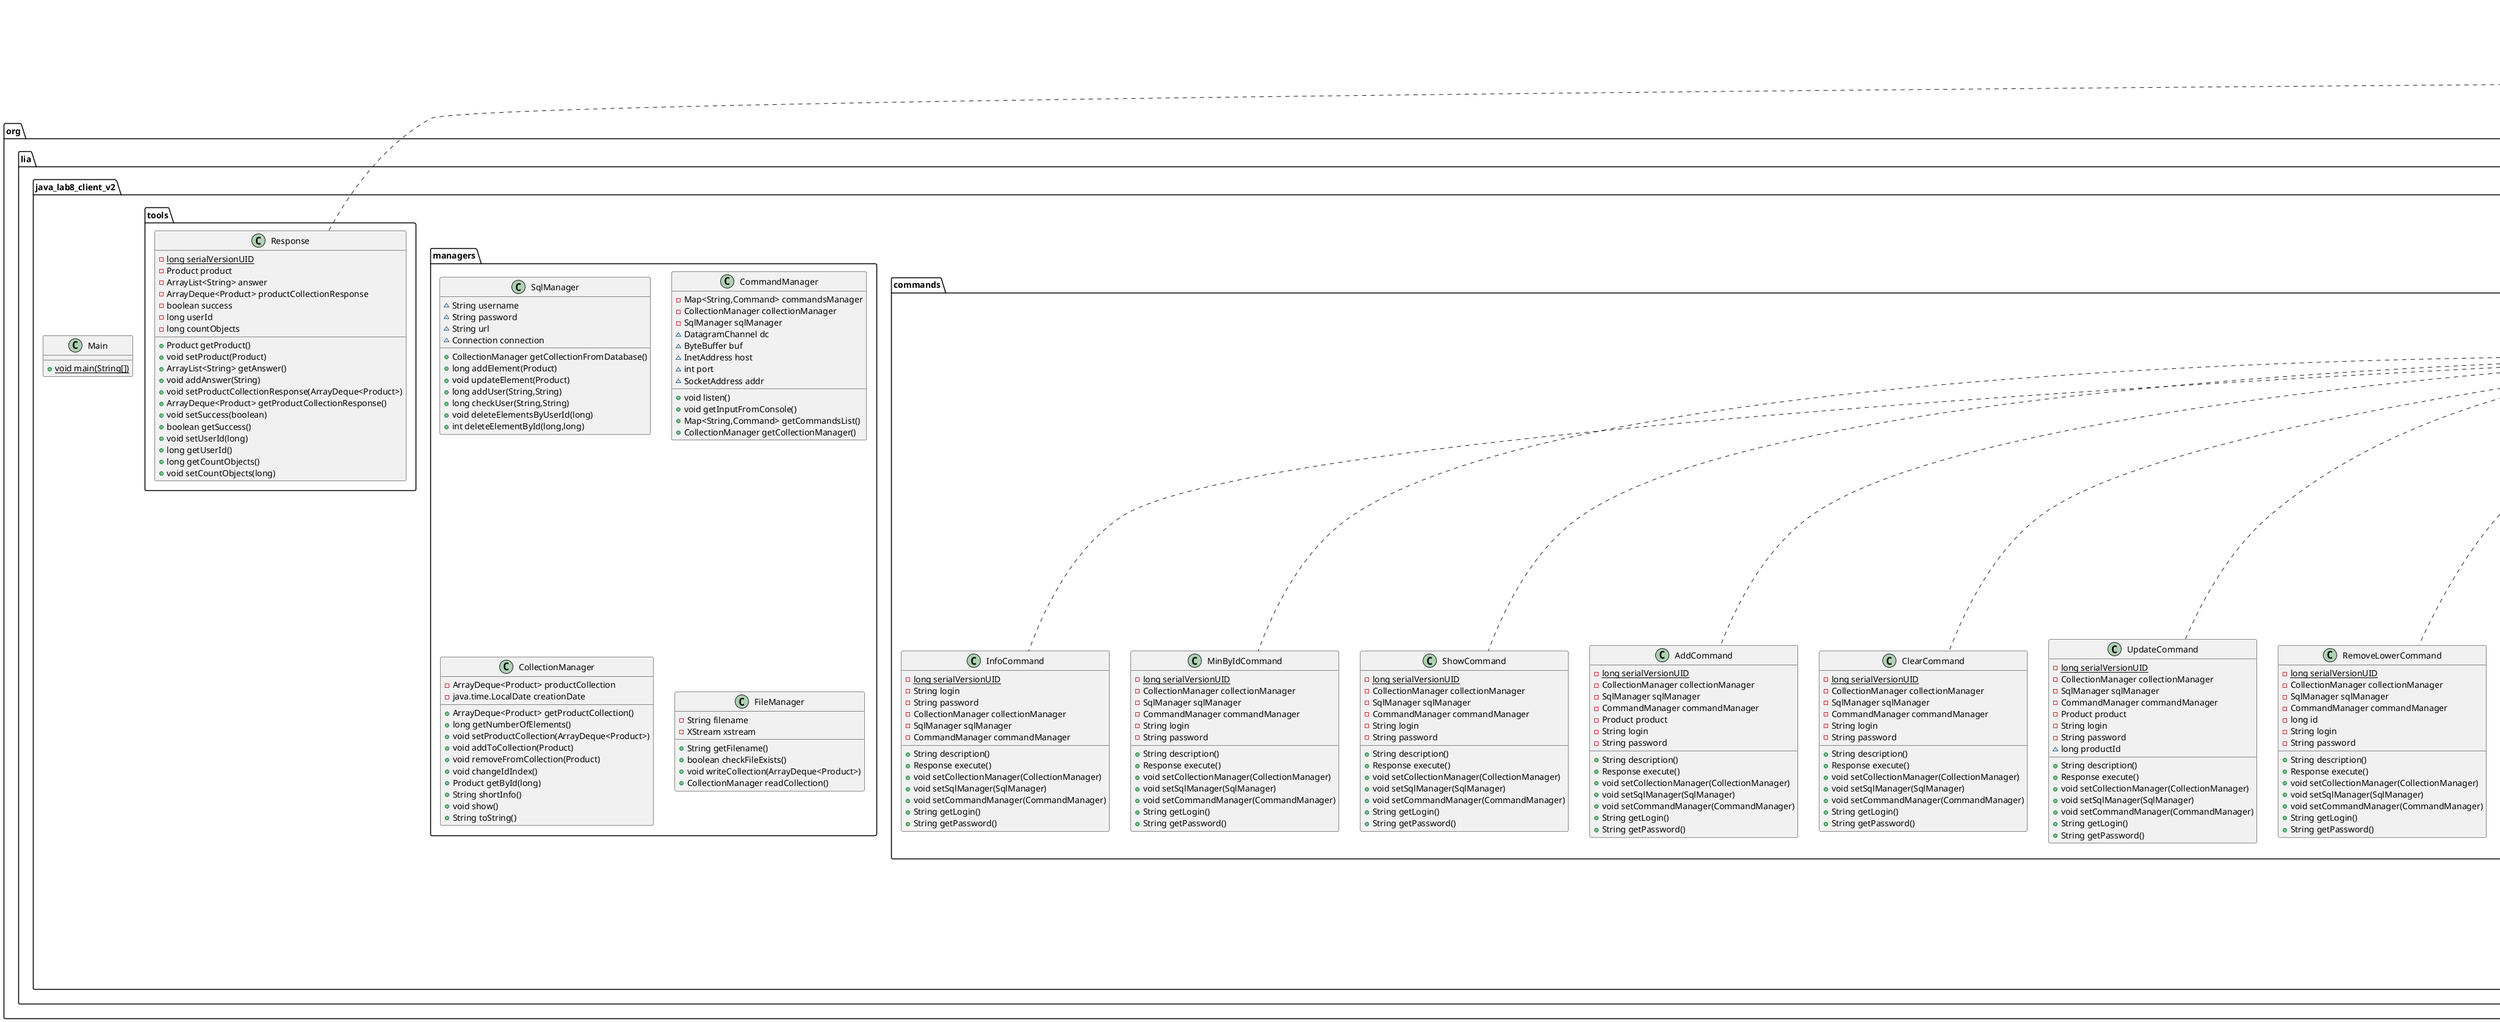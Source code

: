 @startuml
class org.lia.java_lab8_client_v2.multithreading.SendRequest {
~ GetRequest request
+ void run()
}


interface org.lia.java_lab8_client_v2.commands.Command {
~ Response execute()
~ void setCollectionManager(CollectionManager)
~ void setSqlManager(SqlManager)
~ void setCommandManager(CommandManager)
~ String description()
+ String getLogin()
+ String getPassword()
}

class org.lia.java_lab8_client_v2.models.Coordinates {
- {static} long serialVersionUID
- long x
- double y
+ long getX()
+ double getY()
+ void setX(long)
+ void setY(double)
+ boolean equals(Object)
+ int hashCode()
+ String toString()
}


class org.lia.java_lab8_client_v2.commands.MinByIdCommand {
- {static} long serialVersionUID
- CollectionManager collectionManager
- SqlManager sqlManager
- CommandManager commandManager
- String login
- String password
+ String description()
+ Response execute()
+ void setCollectionManager(CollectionManager)
+ void setSqlManager(SqlManager)
+ void setCommandManager(CommandManager)
+ String getLogin()
+ String getPassword()
}


class org.lia.java_lab8_client_v2.managers.SqlManager {
~ String username
~ String password
~ String url
~ Connection connection
+ CollectionManager getCollectionFromDatabase()
+ long addElement(Product)
+ void updateElement(Product)
+ long addUser(String,String)
+ long checkUser(String,String)
+ void deleteElementsByUserId(long)
+ int deleteElementById(long,long)
}


class org.lia.java_lab8_client_v2.commands.ShowCommand {
- {static} long serialVersionUID
- CollectionManager collectionManager
- SqlManager sqlManager
- CommandManager commandManager
- String login
- String password
+ String description()
+ Response execute()
+ void setCollectionManager(CollectionManager)
+ void setSqlManager(SqlManager)
+ void setCommandManager(CommandManager)
+ String getLogin()
+ String getPassword()
}


class org.lia.java_lab8_client_v2.models.Organization {
- {static} long serialVersionUID
- Long id
- String name
- String fullName
- Integer employeesCount
- {static} Long currentId
+ Long getId()
+ void setId(Long)
+ String getName()
+ void setName(String)
+ String getFullName()
+ void setFullName(String)
+ Integer getEmployeesCount()
+ void setEmployeesCount(Integer)
+ {static} void updateId(long)
+ boolean equals(Object)
+ int hashCode()
+ String toString()
+ int compareTo(Organization)
}


class org.lia.java_lab8_client_v2.models.Product {
- {static} long serialVersionUID
- long id
- String name
- Coordinates coordinates
- java.sql.Date creationDate
- Integer price
- String partNumber
- Integer manufactureCost
- UnitOfMeasure unitOfMeasure
- Organization manufacturer
- long userId
+ void setup()
+ void setId(long)
+ long getId()
+ String getName()
+ void setName(String)
+ Coordinates getCoordinates()
+ void setCoordinates(Coordinates)
+ Date getCreationDate()
+ void setCreationDate(Date)
+ Integer getPrice()
+ void setPrice(Integer)
+ String getPartNumber()
+ void setPartNumber(String)
+ Integer getManufactureCost()
+ void setManufactureCost(Integer)
+ UnitOfMeasure getUnitOfMeasure()
+ void setUnitOfMeasure(UnitOfMeasure)
+ Organization getManufacturer()
+ void setManufacturer(Organization)
+ void setUserId(long)
+ long getUserId()
+ boolean equals(Object)
+ int hashCode()
+ String toString()
+ int compareTo(Product)
}


class org.lia.java_lab8_client_v2.multithreading.GetRequest {
~ ByteBuffer buf
~ DatagramChannel dc
~ CollectionManager collectionManager
~ SqlManager sqlManager
~ CommandManager commandManager
~ Command command
~ Response response
~ WorkRequest working
~ SendRequest answer
~ SocketAddress address
~ ExecutorService executor
+ void run()
}


class org.lia.java_lab8_client_v2.commands.AddCommand {
- {static} long serialVersionUID
- CollectionManager collectionManager
- SqlManager sqlManager
- CommandManager commandManager
- Product product
- String login
- String password
+ String description()
+ Response execute()
+ void setCollectionManager(CollectionManager)
+ void setSqlManager(SqlManager)
+ void setCommandManager(CommandManager)
+ String getLogin()
+ String getPassword()
}


class org.lia.java_lab8_client_v2.commands.ClearCommand {
- {static} long serialVersionUID
- CollectionManager collectionManager
- SqlManager sqlManager
- CommandManager commandManager
- String login
- String password
+ String description()
+ Response execute()
+ void setCollectionManager(CollectionManager)
+ void setSqlManager(SqlManager)
+ void setCommandManager(CommandManager)
+ String getLogin()
+ String getPassword()
}


class org.lia.java_lab8_client_v2.commands.UpdateCommand {
- {static} long serialVersionUID
- CollectionManager collectionManager
- SqlManager sqlManager
- CommandManager commandManager
- Product product
- String login
- String password
~ long productId
+ String description()
+ Response execute()
+ void setCollectionManager(CollectionManager)
+ void setSqlManager(SqlManager)
+ void setCommandManager(CommandManager)
+ String getLogin()
+ String getPassword()
}


class org.lia.java_lab8_client_v2.tools.Response {
- {static} long serialVersionUID
- Product product
- ArrayList<String> answer
- ArrayDeque<Product> productCollectionResponse
- boolean success
- long userId
- long countObjects
+ Product getProduct()
+ void setProduct(Product)
+ ArrayList<String> getAnswer()
+ void addAnswer(String)
+ void setProductCollectionResponse(ArrayDeque<Product>)
+ ArrayDeque<Product> getProductCollectionResponse()
+ void setSuccess(boolean)
+ boolean getSuccess()
+ void setUserId(long)
+ long getUserId()
+ long getCountObjects()
+ void setCountObjects(long)
}


class org.lia.java_lab8_client_v2.commands.RemoveLowerCommand {
- {static} long serialVersionUID
- CollectionManager collectionManager
- SqlManager sqlManager
- CommandManager commandManager
- long id
- String login
- String password
+ String description()
+ Response execute()
+ void setCollectionManager(CollectionManager)
+ void setSqlManager(SqlManager)
+ void setCommandManager(CommandManager)
+ String getLogin()
+ String getPassword()
}


class org.lia.java_lab8_client_v2.commands.PrintFieldAscendingManufacturerCommand {
- {static} long serialVersionUID
- CollectionManager collectionManager
- SqlManager sqlManager
- CommandManager commandManager
- String login
- String password
+ String description()
+ Response execute()
+ void setCollectionManager(CollectionManager)
+ void setSqlManager(SqlManager)
+ void setCommandManager(CommandManager)
+ String getLogin()
+ String getPassword()
}


enum org.lia.java_lab8_client_v2.models.UnitOfMeasure {
+  CENTIMETERS
+  SQUARE_METERS
+  MILLILITERS
+  GRAMS
}

class org.lia.java_lab8_client_v2.managers.CommandManager {
- Map<String,Command> commandsManager
- CollectionManager collectionManager
- SqlManager sqlManager
~ DatagramChannel dc
~ ByteBuffer buf
~ InetAddress host
~ int port
~ SocketAddress addr
+ void listen()
+ void getInputFromConsole()
+ Map<String,Command> getCommandsList()
+ CollectionManager getCollectionManager()
}


class org.lia.java_lab8_client_v2.managers.CollectionManager {
- ArrayDeque<Product> productCollection
- java.time.LocalDate creationDate
+ ArrayDeque<Product> getProductCollection()
+ long getNumberOfElements()
+ void setProductCollection(ArrayDeque<Product>)
+ void addToCollection(Product)
+ void removeFromCollection(Product)
+ void changeIdIndex()
+ Product getById(long)
+ String shortInfo()
+ void show()
+ String toString()
}


class org.lia.java_lab8_client_v2.managers.FileManager {
- String filename
- XStream xstream
+ String getFilename()
+ boolean checkFileExists()
+ void writeCollection(ArrayDeque<Product>)
+ CollectionManager readCollection()
}


class org.lia.java_lab8_client_v2.multithreading.WorkRequest {
~ GetRequest request
+ void run()
}


class org.lia.java_lab8_client_v2.Main {
+ {static} void main(String[])
}

class org.lia.java_lab8_client_v2.commands.AddIfMaxCommand {
- {static} long serialVersionUID
- CollectionManager collectionManager
- SqlManager sqlManager
- CommandManager commandManager
- Product product
- String login
- String password
+ String description()
+ Response execute()
+ void setCollectionManager(CollectionManager)
+ void setSqlManager(SqlManager)
+ void setCommandManager(CommandManager)
+ String getLogin()
+ String getPassword()
}


class org.lia.java_lab8_client_v2.commands.GetByIdCommand {
- {static} long serialVersionUID
- CollectionManager collectionManager
- SqlManager sqlManager
- CommandManager commandManager
- long id
- String login
- String password
+ String description()
+ Response execute()
+ void setCollectionManager(CollectionManager)
+ void setSqlManager(SqlManager)
+ void setCommandManager(CommandManager)
+ String getLogin()
+ String getPassword()
}


class org.lia.java_lab8_client_v2.commands.RemoveHeadCommand {
- {static} long serialVersionUID
- CollectionManager collectionManager
- SqlManager sqlManager
- CommandManager commandManager
- String login
- String password
+ String description()
+ Response execute()
+ void setCollectionManager(CollectionManager)
+ void setSqlManager(SqlManager)
+ void setCommandManager(CommandManager)
+ String getLogin()
+ String getPassword()
}


class org.lia.java_lab8_client_v2.commands.CountByPartNumberCommand {
- {static} long serialVersionUID
- CollectionManager collectionManager
- SqlManager sqlManager
- CommandManager commandManager
- String partNumber
- String login
- String password
+ String description()
+ Response execute()
+ void setCollectionManager(CollectionManager)
+ void setSqlManager(SqlManager)
+ void setCommandManager(CommandManager)
+ String getLogin()
+ String getPassword()
}


class org.lia.java_lab8_client_v2.commands.SignUpCommand {
- {static} long serialVersionUID
- CollectionManager collectionManager
- SqlManager sqlManager
- CommandManager commandManager
- String login
- String passwordString
- byte[] passwordByte
- String password
+ String description()
+ Response execute()
+ void setCollectionManager(CollectionManager)
+ void setSqlManager(SqlManager)
+ void setCommandManager(CommandManager)
+ String getLogin()
+ String getPassword()
}


class org.lia.java_lab8_client_v2.commands.RemoveByIdCommand {
- {static} long serialVersionUID
- CollectionManager collectionManager
- SqlManager sqlManager
- CommandManager commandManager
- long id
- String login
- String password
+ String description()
+ Response execute()
+ void setCollectionManager(CollectionManager)
+ void setSqlManager(SqlManager)
+ void setCommandManager(CommandManager)
+ String getLogin()
+ String getPassword()
}


class org.lia.java_lab8_client_v2.commands.LoginCommand {
- CollectionManager collectionManager
- SqlManager sqlManager
- CommandManager commandManager
+ Product product
- String login
- String passwordString
- byte[] passwordByte
- String password
- {static} long serialVersionUID
+ String description()
+ Response execute()
+ void setCollectionManager(CollectionManager)
+ void setSqlManager(SqlManager)
+ void setCommandManager(CommandManager)
+ String getLogin()
+ String getPassword()
}


class org.lia.java_lab8_client_v2.commands.InfoCommand {
- {static} long serialVersionUID
- String login
- String password
- CollectionManager collectionManager
- SqlManager sqlManager
- CommandManager commandManager
+ String description()
+ Response execute()
+ void setCollectionManager(CollectionManager)
+ void setSqlManager(SqlManager)
+ void setCommandManager(CommandManager)
+ String getLogin()
+ String getPassword()
}




org.lia.java_lab8_client_v2.multithreading.Runnable <|.. org.lia.java_lab8_client_v2.multithreading.SendRequest
java.io.Serializable <|-- org.lia.java_lab8_client_v2.commands.Command
java.io.Serializable <|.. org.lia.java_lab8_client_v2.models.Coordinates
org.lia.java_lab8_client_v2.commands.Command <|.. org.lia.java_lab8_client_v2.commands.MinByIdCommand
org.lia.java_lab8_client_v2.commands.Command <|.. org.lia.java_lab8_client_v2.commands.ShowCommand
org.lia.java_lab8_client_v2.models.Comparable <|.. org.lia.java_lab8_client_v2.models.Organization
java.io.Serializable <|.. org.lia.java_lab8_client_v2.models.Organization
org.lia.java_lab8_client_v2.models.Comparable <|.. org.lia.java_lab8_client_v2.models.Product
java.io.Serializable <|.. org.lia.java_lab8_client_v2.models.Product
org.lia.java_lab8_client_v2.multithreading.Runnable <|.. org.lia.java_lab8_client_v2.multithreading.GetRequest
org.lia.java_lab8_client_v2.commands.Command <|.. org.lia.java_lab8_client_v2.commands.AddCommand
org.lia.java_lab8_client_v2.commands.Command <|.. org.lia.java_lab8_client_v2.commands.ClearCommand
org.lia.java_lab8_client_v2.commands.Command <|.. org.lia.java_lab8_client_v2.commands.UpdateCommand
java.io.Serializable <|.. org.lia.java_lab8_client_v2.tools.Response
org.lia.java_lab8_client_v2.commands.Command <|.. org.lia.java_lab8_client_v2.commands.RemoveLowerCommand
org.lia.java_lab8_client_v2.commands.Command <|.. org.lia.java_lab8_client_v2.commands.PrintFieldAscendingManufacturerCommand
org.lia.java_lab8_client_v2.multithreading.Runnable <|.. org.lia.java_lab8_client_v2.multithreading.WorkRequest
org.lia.java_lab8_client_v2.commands.Command <|.. org.lia.java_lab8_client_v2.commands.AddIfMaxCommand
org.lia.java_lab8_client_v2.commands.Command <|.. org.lia.java_lab8_client_v2.commands.GetByIdCommand
org.lia.java_lab8_client_v2.commands.Command <|.. org.lia.java_lab8_client_v2.commands.RemoveHeadCommand
org.lia.java_lab8_client_v2.commands.Command <|.. org.lia.java_lab8_client_v2.commands.CountByPartNumberCommand
org.lia.java_lab8_client_v2.commands.Command <|.. org.lia.java_lab8_client_v2.commands.SignUpCommand
org.lia.java_lab8_client_v2.commands.Command <|.. org.lia.java_lab8_client_v2.commands.RemoveByIdCommand
org.lia.java_lab8_client_v2.commands.Command <|.. org.lia.java_lab8_client_v2.commands.LoginCommand
org.lia.java_lab8_client_v2.commands.Command <|.. org.lia.java_lab8_client_v2.commands.InfoCommand
@enduml